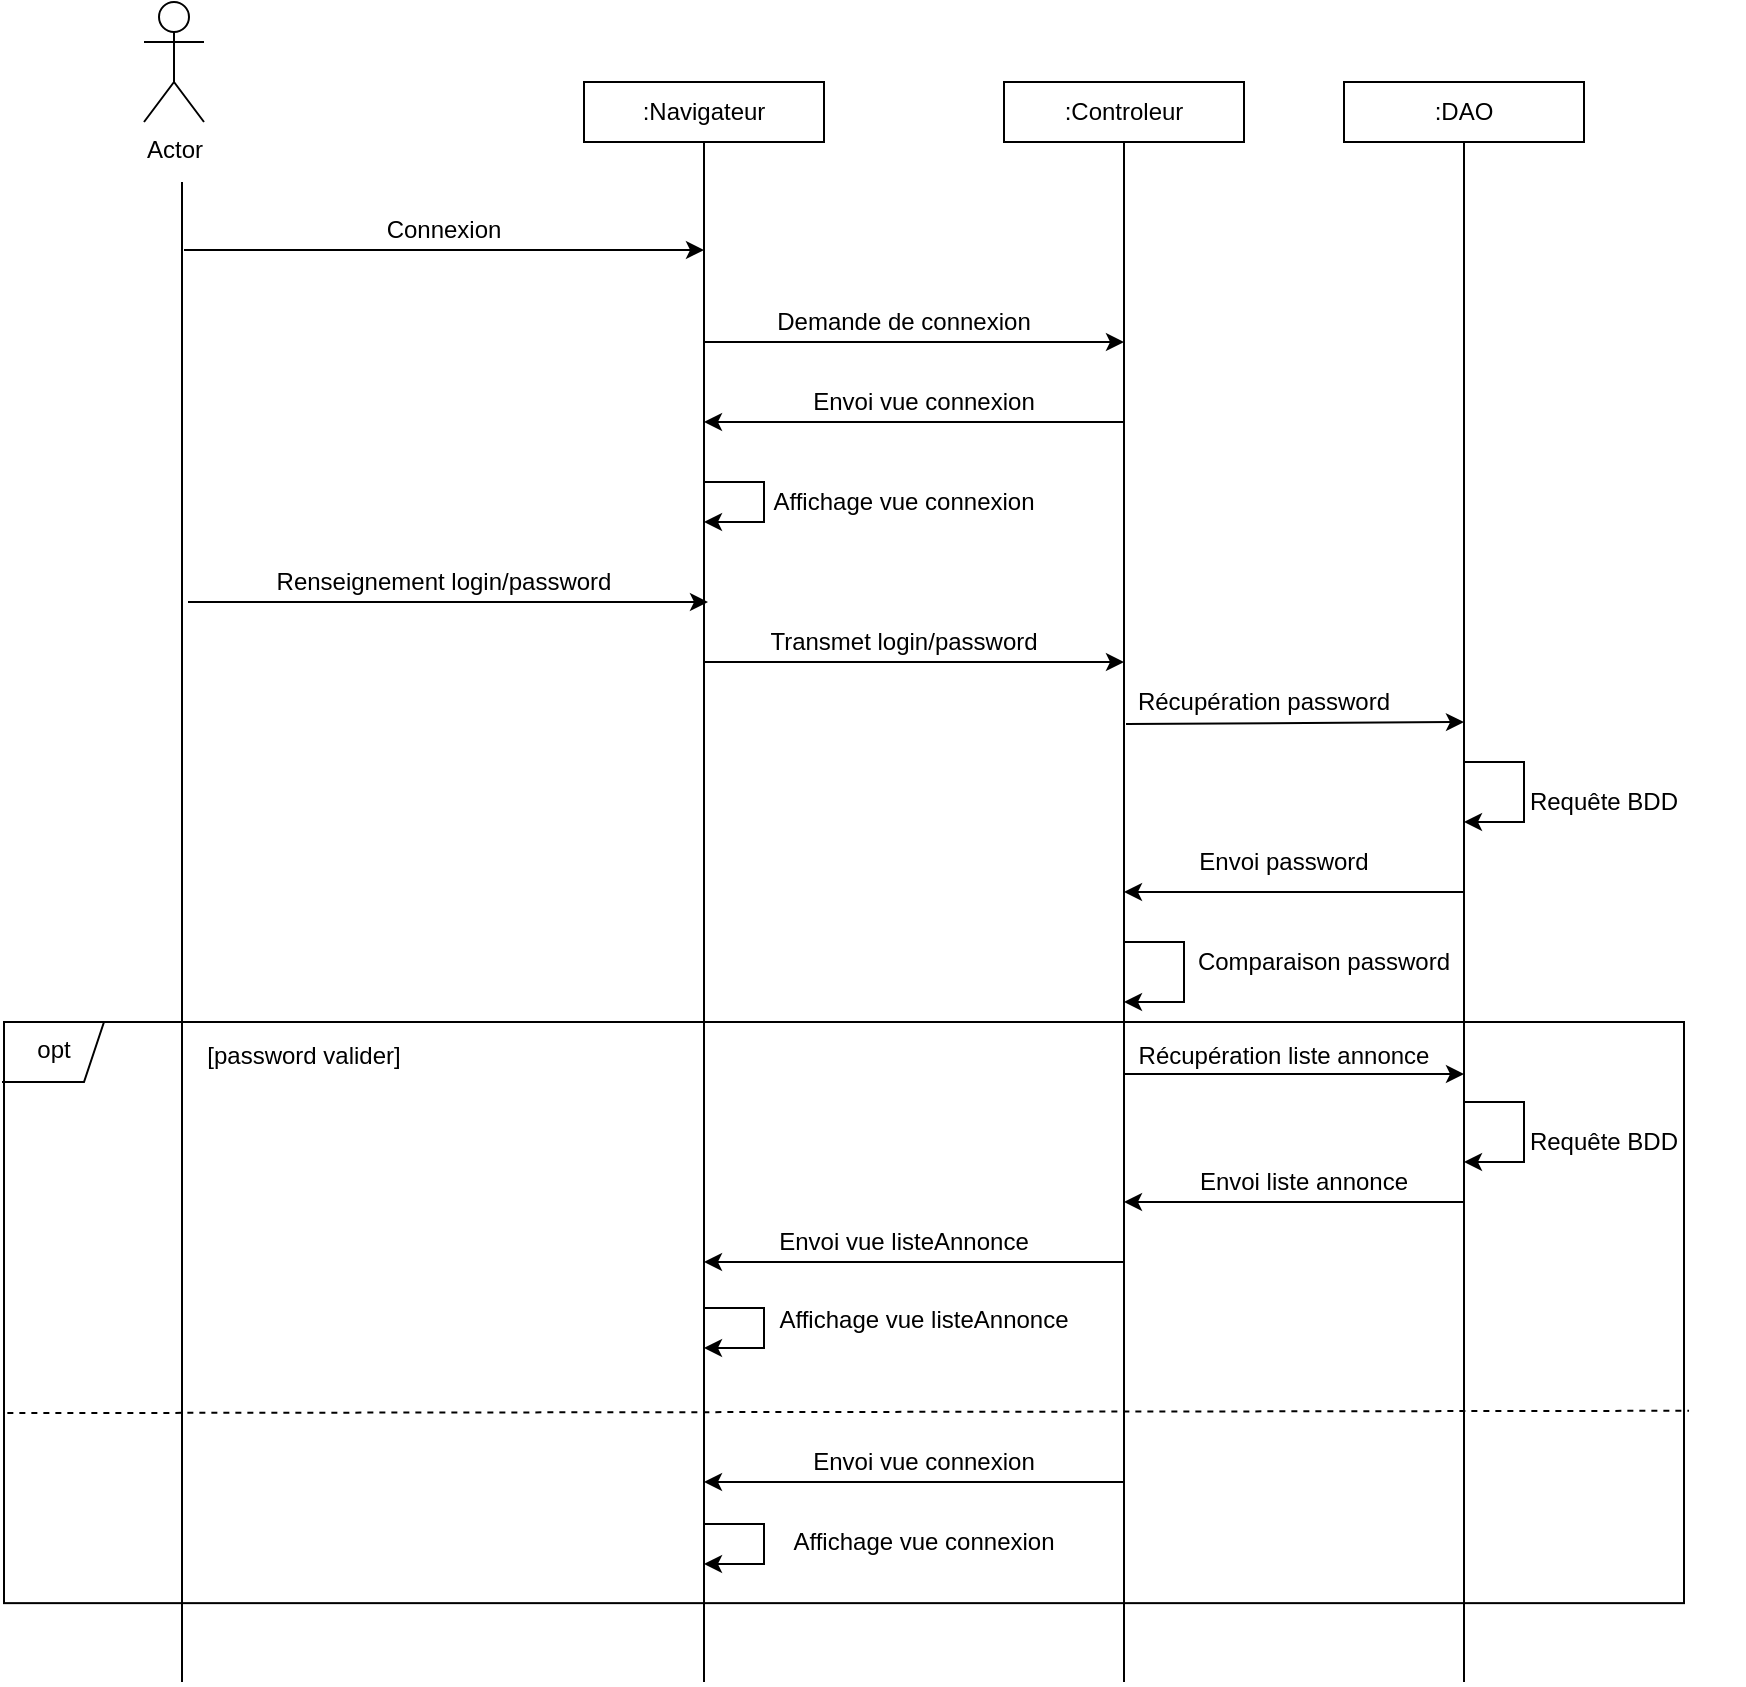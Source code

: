 <mxfile version="13.9.2" type="device"><diagram id="a9nh1Crni3GlK2qRpf3F" name="Page-1"><mxGraphModel dx="927" dy="1543" grid="1" gridSize="10" guides="1" tooltips="1" connect="1" arrows="1" fold="1" page="1" pageScale="1" pageWidth="850" pageHeight="1100" math="0" shadow="0"><root><mxCell id="0"/><mxCell id="1" parent="0"/><mxCell id="G1y4hORiDRVX6O1hsd0u-21" value="" style="rounded=0;whiteSpace=wrap;html=1;" parent="1" vertex="1"><mxGeometry x="170" y="500" width="840" height="290.57" as="geometry"/></mxCell><mxCell id="G1y4hORiDRVX6O1hsd0u-1" value="Actor" style="shape=umlActor;verticalLabelPosition=bottom;verticalAlign=top;html=1;outlineConnect=0;" parent="1" vertex="1"><mxGeometry x="240" y="-10" width="30" height="60" as="geometry"/></mxCell><mxCell id="G1y4hORiDRVX6O1hsd0u-2" value=":Navigateur" style="rounded=0;whiteSpace=wrap;html=1;" parent="1" vertex="1"><mxGeometry x="460" y="30" width="120" height="30" as="geometry"/></mxCell><mxCell id="G1y4hORiDRVX6O1hsd0u-3" value="" style="endArrow=none;html=1;" parent="1" edge="1"><mxGeometry width="50" height="50" relative="1" as="geometry"><mxPoint x="259" y="830" as="sourcePoint"/><mxPoint x="259" y="80" as="targetPoint"/></mxGeometry></mxCell><mxCell id="G1y4hORiDRVX6O1hsd0u-4" value="" style="endArrow=none;html=1;entryX=0.5;entryY=1;entryDx=0;entryDy=0;" parent="1" target="G1y4hORiDRVX6O1hsd0u-2" edge="1"><mxGeometry width="50" height="50" relative="1" as="geometry"><mxPoint x="520" y="830" as="sourcePoint"/><mxPoint x="440" y="300" as="targetPoint"/></mxGeometry></mxCell><mxCell id="G1y4hORiDRVX6O1hsd0u-5" value=":Controleur" style="rounded=0;whiteSpace=wrap;html=1;" parent="1" vertex="1"><mxGeometry x="670" y="30" width="120" height="30" as="geometry"/></mxCell><mxCell id="G1y4hORiDRVX6O1hsd0u-6" value="" style="endArrow=none;html=1;entryX=0.5;entryY=1;entryDx=0;entryDy=0;" parent="1" target="G1y4hORiDRVX6O1hsd0u-5" edge="1"><mxGeometry width="50" height="50" relative="1" as="geometry"><mxPoint x="730" y="830" as="sourcePoint"/><mxPoint x="650" y="300" as="targetPoint"/></mxGeometry></mxCell><mxCell id="G1y4hORiDRVX6O1hsd0u-7" value=":DAO" style="rounded=0;whiteSpace=wrap;html=1;" parent="1" vertex="1"><mxGeometry x="840" y="30" width="120" height="30" as="geometry"/></mxCell><mxCell id="G1y4hORiDRVX6O1hsd0u-8" value="" style="endArrow=none;html=1;entryX=0.5;entryY=1;entryDx=0;entryDy=0;" parent="1" target="G1y4hORiDRVX6O1hsd0u-7" edge="1"><mxGeometry width="50" height="50" relative="1" as="geometry"><mxPoint x="900" y="830" as="sourcePoint"/><mxPoint x="900" y="85" as="targetPoint"/></mxGeometry></mxCell><mxCell id="G1y4hORiDRVX6O1hsd0u-11" value="" style="endArrow=classic;html=1;" parent="1" edge="1"><mxGeometry width="50" height="50" relative="1" as="geometry"><mxPoint x="260" y="114" as="sourcePoint"/><mxPoint x="520" y="114" as="targetPoint"/></mxGeometry></mxCell><mxCell id="G1y4hORiDRVX6O1hsd0u-12" value="" style="endArrow=none;html=1;startArrow=classic;startFill=1;endFill=0;" parent="1" edge="1"><mxGeometry width="50" height="50" relative="1" as="geometry"><mxPoint x="520" y="200" as="sourcePoint"/><mxPoint x="730" y="200" as="targetPoint"/></mxGeometry></mxCell><mxCell id="G1y4hORiDRVX6O1hsd0u-13" value="" style="endArrow=classic;html=1;entryX=1;entryY=1;entryDx=0;entryDy=0;exitX=0.155;exitY=1.05;exitDx=0;exitDy=0;exitPerimeter=0;" parent="1" source="G1y4hORiDRVX6O1hsd0u-20" target="G1y4hORiDRVX6O1hsd0u-20" edge="1"><mxGeometry width="50" height="50" relative="1" as="geometry"><mxPoint x="734" y="350" as="sourcePoint"/><mxPoint x="880" y="350" as="targetPoint"/></mxGeometry></mxCell><mxCell id="G1y4hORiDRVX6O1hsd0u-14" value="Connexion" style="text;html=1;strokeColor=none;fillColor=none;align=center;verticalAlign=middle;whiteSpace=wrap;rounded=0;" parent="1" vertex="1"><mxGeometry x="290" y="94" width="200" height="20" as="geometry"/></mxCell><mxCell id="G1y4hORiDRVX6O1hsd0u-15" value="Envoi vue connexion" style="text;html=1;strokeColor=none;fillColor=none;align=center;verticalAlign=middle;whiteSpace=wrap;rounded=0;" parent="1" vertex="1"><mxGeometry x="530" y="180" width="200" height="20" as="geometry"/></mxCell><mxCell id="G1y4hORiDRVX6O1hsd0u-17" value="" style="endArrow=classic;html=1;" parent="1" edge="1"><mxGeometry width="50" height="50" relative="1" as="geometry"><mxPoint x="262" y="290" as="sourcePoint"/><mxPoint x="522" y="290" as="targetPoint"/></mxGeometry></mxCell><mxCell id="G1y4hORiDRVX6O1hsd0u-19" value="Renseignement login/password" style="text;html=1;strokeColor=none;fillColor=none;align=center;verticalAlign=middle;whiteSpace=wrap;rounded=0;" parent="1" vertex="1"><mxGeometry x="290" y="270" width="200" height="20" as="geometry"/></mxCell><mxCell id="G1y4hORiDRVX6O1hsd0u-20" value="Récupération password" style="text;html=1;strokeColor=none;fillColor=none;align=center;verticalAlign=middle;whiteSpace=wrap;rounded=0;" parent="1" vertex="1"><mxGeometry x="700" y="330" width="200" height="20" as="geometry"/></mxCell><mxCell id="G1y4hORiDRVX6O1hsd0u-22" value="" style="endArrow=none;html=1;startArrow=classic;startFill=1;endFill=0;" parent="1" edge="1"><mxGeometry width="50" height="50" relative="1" as="geometry"><mxPoint x="520" y="620.0" as="sourcePoint"/><mxPoint x="730" y="620.0" as="targetPoint"/></mxGeometry></mxCell><mxCell id="G1y4hORiDRVX6O1hsd0u-23" value="" style="endArrow=none;dashed=1;html=1;exitX=0.002;exitY=0.673;exitDx=0;exitDy=0;entryX=1.003;entryY=0.669;entryDx=0;entryDy=0;exitPerimeter=0;entryPerimeter=0;" parent="1" source="G1y4hORiDRVX6O1hsd0u-21" target="G1y4hORiDRVX6O1hsd0u-21" edge="1"><mxGeometry width="50" height="50" relative="1" as="geometry"><mxPoint x="420" y="540.57" as="sourcePoint"/><mxPoint x="470" y="490.57" as="targetPoint"/></mxGeometry></mxCell><mxCell id="G1y4hORiDRVX6O1hsd0u-24" value="" style="endArrow=none;html=1;startArrow=classic;startFill=1;endFill=0;" parent="1" edge="1"><mxGeometry width="50" height="50" relative="1" as="geometry"><mxPoint x="520" y="730" as="sourcePoint"/><mxPoint x="730" y="730" as="targetPoint"/></mxGeometry></mxCell><mxCell id="G1y4hORiDRVX6O1hsd0u-26" value="" style="endArrow=none;html=1;rounded=0;" parent="1" edge="1"><mxGeometry width="50" height="50" relative="1" as="geometry"><mxPoint x="169" y="530" as="sourcePoint"/><mxPoint x="220" y="500" as="targetPoint"/><Array as="points"><mxPoint x="210" y="530"/></Array></mxGeometry></mxCell><mxCell id="G1y4hORiDRVX6O1hsd0u-29" value="opt" style="text;html=1;strokeColor=none;fillColor=none;align=center;verticalAlign=middle;whiteSpace=wrap;rounded=0;" parent="1" vertex="1"><mxGeometry x="180" y="500" width="30" height="27" as="geometry"/></mxCell><mxCell id="G1y4hORiDRVX6O1hsd0u-32" value="[password valider]" style="text;html=1;strokeColor=none;fillColor=none;align=center;verticalAlign=middle;whiteSpace=wrap;rounded=0;" parent="1" vertex="1"><mxGeometry x="260" y="507" width="120" height="20" as="geometry"/></mxCell><mxCell id="G1y4hORiDRVX6O1hsd0u-33" value="" style="endArrow=classic;html=1;rounded=0;" parent="1" edge="1"><mxGeometry width="50" height="50" relative="1" as="geometry"><mxPoint x="730" y="460" as="sourcePoint"/><mxPoint x="730" y="490" as="targetPoint"/><Array as="points"><mxPoint x="760" y="460"/><mxPoint x="760" y="490"/></Array></mxGeometry></mxCell><mxCell id="G1y4hORiDRVX6O1hsd0u-34" value="Comparaison password" style="text;html=1;strokeColor=none;fillColor=none;align=center;verticalAlign=middle;whiteSpace=wrap;rounded=0;" parent="1" vertex="1"><mxGeometry x="730" y="460" width="200" height="20" as="geometry"/></mxCell><mxCell id="f37nz70YegzutAf0kozC-2" value="Affichage vue connexion" style="text;html=1;strokeColor=none;fillColor=none;align=center;verticalAlign=middle;whiteSpace=wrap;rounded=0;" parent="1" vertex="1"><mxGeometry x="520" y="230" width="200" height="20" as="geometry"/></mxCell><mxCell id="f37nz70YegzutAf0kozC-3" value="" style="endArrow=classic;html=1;startArrow=none;startFill=0;endFill=1;" parent="1" edge="1"><mxGeometry width="50" height="50" relative="1" as="geometry"><mxPoint x="520" y="160" as="sourcePoint"/><mxPoint x="730" y="160" as="targetPoint"/></mxGeometry></mxCell><mxCell id="f37nz70YegzutAf0kozC-5" value="Demande de connexion" style="text;html=1;strokeColor=none;fillColor=none;align=center;verticalAlign=middle;whiteSpace=wrap;rounded=0;" parent="1" vertex="1"><mxGeometry x="520" y="140" width="200" height="20" as="geometry"/></mxCell><mxCell id="f37nz70YegzutAf0kozC-15" value="Envoi vue listeAnnonce" style="text;html=1;strokeColor=none;fillColor=none;align=center;verticalAlign=middle;whiteSpace=wrap;rounded=0;" parent="1" vertex="1"><mxGeometry x="520" y="600.0" width="200" height="20" as="geometry"/></mxCell><mxCell id="f37nz70YegzutAf0kozC-16" style="edgeStyle=orthogonalEdgeStyle;rounded=0;orthogonalLoop=1;jettySize=auto;html=1;exitX=0.5;exitY=1;exitDx=0;exitDy=0;startArrow=classic;startFill=1;endArrow=none;endFill=0;" parent="1" source="f37nz70YegzutAf0kozC-15" target="f37nz70YegzutAf0kozC-15" edge="1"><mxGeometry relative="1" as="geometry"/></mxCell><mxCell id="f37nz70YegzutAf0kozC-17" value="Envoi vue connexion" style="text;html=1;strokeColor=none;fillColor=none;align=center;verticalAlign=middle;whiteSpace=wrap;rounded=0;" parent="1" vertex="1"><mxGeometry x="530" y="710" width="200" height="20" as="geometry"/></mxCell><mxCell id="f37nz70YegzutAf0kozC-20" value="" style="endArrow=classic;html=1;startArrow=none;startFill=0;endFill=1;" parent="1" edge="1"><mxGeometry width="50" height="50" relative="1" as="geometry"><mxPoint x="520" y="320" as="sourcePoint"/><mxPoint x="730" y="320" as="targetPoint"/></mxGeometry></mxCell><mxCell id="f37nz70YegzutAf0kozC-21" value="Transmet login/password" style="text;html=1;strokeColor=none;fillColor=none;align=center;verticalAlign=middle;whiteSpace=wrap;rounded=0;" parent="1" vertex="1"><mxGeometry x="520" y="300" width="200" height="20" as="geometry"/></mxCell><mxCell id="f37nz70YegzutAf0kozC-22" value="" style="endArrow=classic;html=1;rounded=0;" parent="1" edge="1"><mxGeometry width="50" height="50" relative="1" as="geometry"><mxPoint x="900" y="370" as="sourcePoint"/><mxPoint x="900" y="400" as="targetPoint"/><Array as="points"><mxPoint x="930" y="370"/><mxPoint x="930" y="400"/></Array></mxGeometry></mxCell><mxCell id="f37nz70YegzutAf0kozC-23" value="Requête BDD" style="text;html=1;strokeColor=none;fillColor=none;align=center;verticalAlign=middle;whiteSpace=wrap;rounded=0;" parent="1" vertex="1"><mxGeometry x="900" y="380" width="140" height="20" as="geometry"/></mxCell><mxCell id="f37nz70YegzutAf0kozC-24" value="Envoi password" style="text;html=1;strokeColor=none;fillColor=none;align=center;verticalAlign=middle;whiteSpace=wrap;rounded=0;" parent="1" vertex="1"><mxGeometry x="710" y="410" width="200" height="20" as="geometry"/></mxCell><mxCell id="f37nz70YegzutAf0kozC-25" value="" style="endArrow=classic;html=1;" parent="1" edge="1"><mxGeometry width="50" height="50" relative="1" as="geometry"><mxPoint x="900" y="435" as="sourcePoint"/><mxPoint x="730" y="435" as="targetPoint"/></mxGeometry></mxCell><mxCell id="HAwGYzUogme9n-Qsqqfv-1" value="Récupération liste annonce" style="text;html=1;strokeColor=none;fillColor=none;align=center;verticalAlign=middle;whiteSpace=wrap;rounded=0;" vertex="1" parent="1"><mxGeometry x="710" y="507" width="200" height="20" as="geometry"/></mxCell><mxCell id="HAwGYzUogme9n-Qsqqfv-2" value="" style="endArrow=none;html=1;startArrow=classic;startFill=1;endFill=0;" edge="1" parent="1"><mxGeometry width="50" height="50" relative="1" as="geometry"><mxPoint x="900" y="526" as="sourcePoint"/><mxPoint x="730" y="526" as="targetPoint"/></mxGeometry></mxCell><mxCell id="HAwGYzUogme9n-Qsqqfv-3" value="" style="endArrow=classic;html=1;" edge="1" parent="1"><mxGeometry width="50" height="50" relative="1" as="geometry"><mxPoint x="900" y="590" as="sourcePoint"/><mxPoint x="730" y="590" as="targetPoint"/></mxGeometry></mxCell><mxCell id="HAwGYzUogme9n-Qsqqfv-4" value="" style="endArrow=classic;html=1;rounded=0;" edge="1" parent="1"><mxGeometry width="50" height="50" relative="1" as="geometry"><mxPoint x="900" y="540" as="sourcePoint"/><mxPoint x="900" y="570" as="targetPoint"/><Array as="points"><mxPoint x="930" y="540"/><mxPoint x="930" y="570"/></Array></mxGeometry></mxCell><mxCell id="HAwGYzUogme9n-Qsqqfv-5" value="Requête BDD" style="text;html=1;strokeColor=none;fillColor=none;align=center;verticalAlign=middle;whiteSpace=wrap;rounded=0;" vertex="1" parent="1"><mxGeometry x="900" y="550" width="140" height="20" as="geometry"/></mxCell><mxCell id="HAwGYzUogme9n-Qsqqfv-6" value="Envoi liste annonce" style="text;html=1;strokeColor=none;fillColor=none;align=center;verticalAlign=middle;whiteSpace=wrap;rounded=0;" vertex="1" parent="1"><mxGeometry x="720" y="570" width="200" height="20" as="geometry"/></mxCell><mxCell id="HAwGYzUogme9n-Qsqqfv-8" value="" style="endArrow=classic;html=1;rounded=0;" edge="1" parent="1"><mxGeometry width="50" height="50" relative="1" as="geometry"><mxPoint x="520" y="230" as="sourcePoint"/><mxPoint x="520" y="250" as="targetPoint"/><Array as="points"><mxPoint x="550" y="230"/><mxPoint x="550" y="250"/></Array></mxGeometry></mxCell><mxCell id="HAwGYzUogme9n-Qsqqfv-9" style="edgeStyle=orthogonalEdgeStyle;rounded=0;orthogonalLoop=1;jettySize=auto;html=1;exitX=0.5;exitY=1;exitDx=0;exitDy=0;startArrow=classic;startFill=1;endArrow=none;endFill=0;" edge="1" parent="1" source="f37nz70YegzutAf0kozC-2" target="f37nz70YegzutAf0kozC-2"><mxGeometry relative="1" as="geometry"/></mxCell><mxCell id="HAwGYzUogme9n-Qsqqfv-12" value="Affichage vue listeAnnonce" style="text;html=1;strokeColor=none;fillColor=none;align=center;verticalAlign=middle;whiteSpace=wrap;rounded=0;" vertex="1" parent="1"><mxGeometry x="530" y="639" width="200" height="20" as="geometry"/></mxCell><mxCell id="HAwGYzUogme9n-Qsqqfv-13" value="" style="endArrow=classic;html=1;rounded=0;" edge="1" parent="1"><mxGeometry width="50" height="50" relative="1" as="geometry"><mxPoint x="520" y="643" as="sourcePoint"/><mxPoint x="520" y="663" as="targetPoint"/><Array as="points"><mxPoint x="550" y="643"/><mxPoint x="550" y="663"/></Array></mxGeometry></mxCell><mxCell id="HAwGYzUogme9n-Qsqqfv-14" value="Affichage vue connexion" style="text;html=1;strokeColor=none;fillColor=none;align=center;verticalAlign=middle;whiteSpace=wrap;rounded=0;" vertex="1" parent="1"><mxGeometry x="530" y="750" width="200" height="20" as="geometry"/></mxCell><mxCell id="HAwGYzUogme9n-Qsqqfv-15" value="" style="endArrow=classic;html=1;rounded=0;" edge="1" parent="1"><mxGeometry width="50" height="50" relative="1" as="geometry"><mxPoint x="520" y="751" as="sourcePoint"/><mxPoint x="520" y="771" as="targetPoint"/><Array as="points"><mxPoint x="550" y="751"/><mxPoint x="550" y="771"/></Array></mxGeometry></mxCell></root></mxGraphModel></diagram></mxfile>